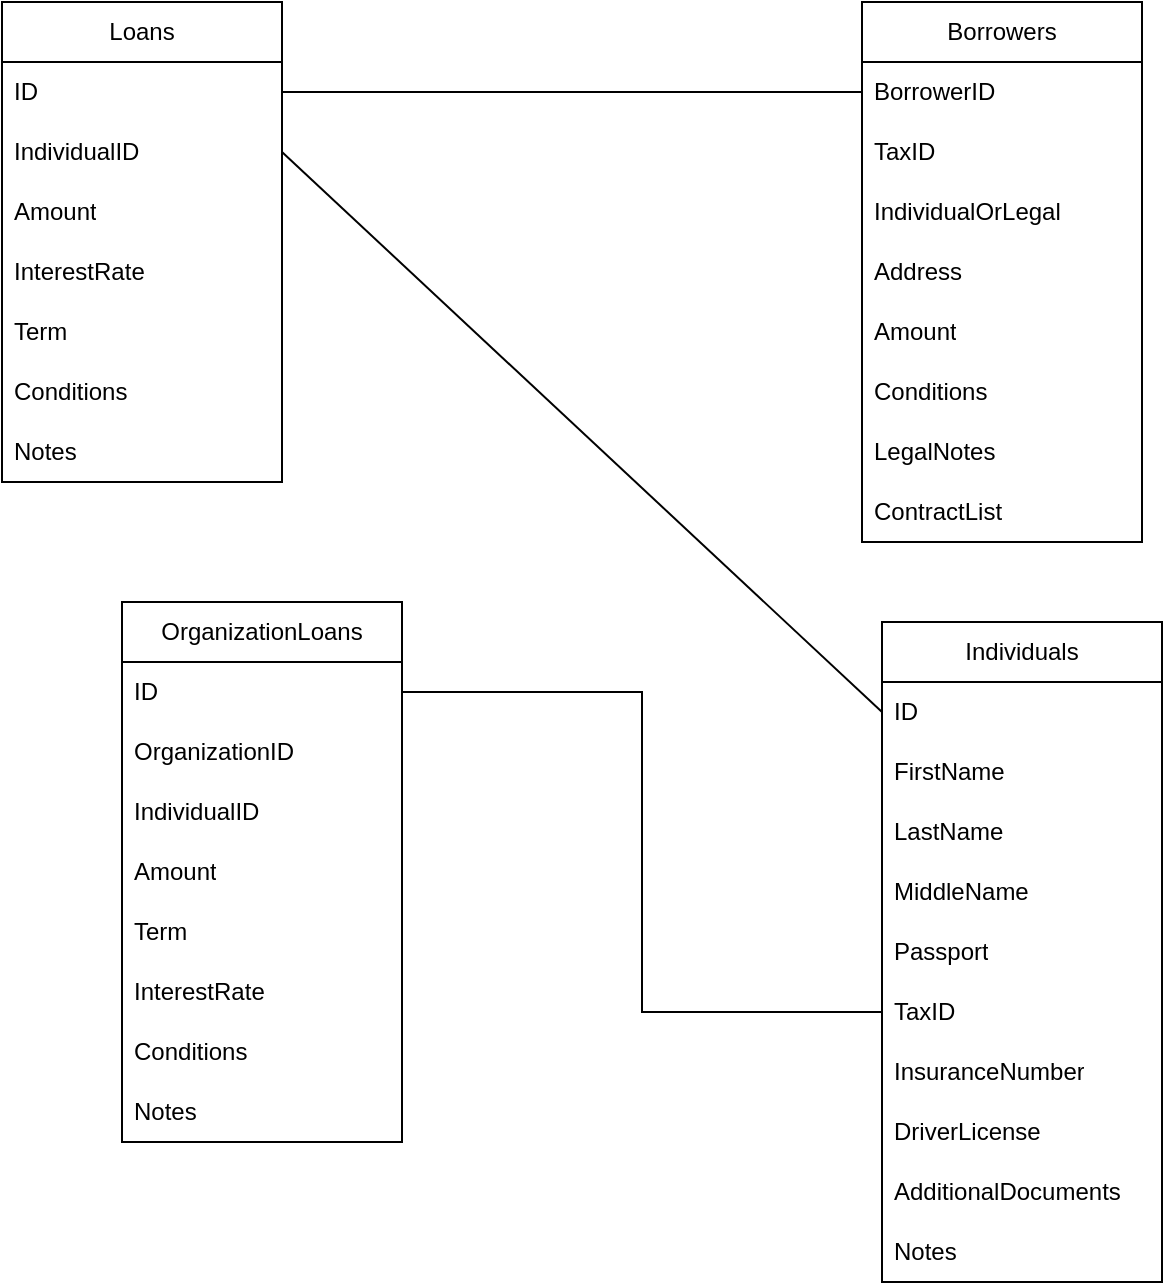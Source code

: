 <mxfile version="24.6.0" type="github">
  <diagram name="Page-1" id="-RTNdIWvxq6M6ljpx_E3">
    <mxGraphModel dx="880" dy="472" grid="1" gridSize="10" guides="1" tooltips="1" connect="1" arrows="1" fold="1" page="1" pageScale="1" pageWidth="850" pageHeight="1100" math="0" shadow="0">
      <root>
        <mxCell id="0" />
        <mxCell id="1" parent="0" />
        <mxCell id="cuQZ0N5BvSkfMC8Od-7L-6" value="Loans" style="swimlane;fontStyle=0;childLayout=stackLayout;horizontal=1;startSize=30;horizontalStack=0;resizeParent=1;resizeParentMax=0;resizeLast=0;collapsible=1;marginBottom=0;whiteSpace=wrap;html=1;" parent="1" vertex="1">
          <mxGeometry x="120" y="120" width="140" height="240" as="geometry" />
        </mxCell>
        <mxCell id="cuQZ0N5BvSkfMC8Od-7L-30" value="ID" style="text;strokeColor=none;fillColor=none;align=left;verticalAlign=middle;spacingLeft=4;spacingRight=4;overflow=hidden;points=[[0,0.5],[1,0.5]];portConstraint=eastwest;rotatable=0;whiteSpace=wrap;html=1;" parent="cuQZ0N5BvSkfMC8Od-7L-6" vertex="1">
          <mxGeometry y="30" width="140" height="30" as="geometry" />
        </mxCell>
        <mxCell id="cuQZ0N5BvSkfMC8Od-7L-31" value="IndividualID" style="text;strokeColor=none;fillColor=none;align=left;verticalAlign=middle;spacingLeft=4;spacingRight=4;overflow=hidden;points=[[0,0.5],[1,0.5]];portConstraint=eastwest;rotatable=0;whiteSpace=wrap;html=1;" parent="cuQZ0N5BvSkfMC8Od-7L-6" vertex="1">
          <mxGeometry y="60" width="140" height="30" as="geometry" />
        </mxCell>
        <mxCell id="cuQZ0N5BvSkfMC8Od-7L-7" value="Amount" style="text;strokeColor=none;fillColor=none;align=left;verticalAlign=middle;spacingLeft=4;spacingRight=4;overflow=hidden;points=[[0,0.5],[1,0.5]];portConstraint=eastwest;rotatable=0;whiteSpace=wrap;html=1;" parent="cuQZ0N5BvSkfMC8Od-7L-6" vertex="1">
          <mxGeometry y="90" width="140" height="30" as="geometry" />
        </mxCell>
        <mxCell id="cuQZ0N5BvSkfMC8Od-7L-8" value="InterestRate" style="text;strokeColor=none;fillColor=none;align=left;verticalAlign=middle;spacingLeft=4;spacingRight=4;overflow=hidden;points=[[0,0.5],[1,0.5]];portConstraint=eastwest;rotatable=0;whiteSpace=wrap;html=1;" parent="cuQZ0N5BvSkfMC8Od-7L-6" vertex="1">
          <mxGeometry y="120" width="140" height="30" as="geometry" />
        </mxCell>
        <mxCell id="cuQZ0N5BvSkfMC8Od-7L-9" value="Term" style="text;strokeColor=none;fillColor=none;align=left;verticalAlign=middle;spacingLeft=4;spacingRight=4;overflow=hidden;points=[[0,0.5],[1,0.5]];portConstraint=eastwest;rotatable=0;whiteSpace=wrap;html=1;" parent="cuQZ0N5BvSkfMC8Od-7L-6" vertex="1">
          <mxGeometry y="150" width="140" height="30" as="geometry" />
        </mxCell>
        <mxCell id="cuQZ0N5BvSkfMC8Od-7L-22" value="Conditions" style="text;strokeColor=none;fillColor=none;align=left;verticalAlign=middle;spacingLeft=4;spacingRight=4;overflow=hidden;points=[[0,0.5],[1,0.5]];portConstraint=eastwest;rotatable=0;whiteSpace=wrap;html=1;" parent="cuQZ0N5BvSkfMC8Od-7L-6" vertex="1">
          <mxGeometry y="180" width="140" height="30" as="geometry" />
        </mxCell>
        <mxCell id="cuQZ0N5BvSkfMC8Od-7L-23" value="Notes" style="text;strokeColor=none;fillColor=none;align=left;verticalAlign=middle;spacingLeft=4;spacingRight=4;overflow=hidden;points=[[0,0.5],[1,0.5]];portConstraint=eastwest;rotatable=0;whiteSpace=wrap;html=1;" parent="cuQZ0N5BvSkfMC8Od-7L-6" vertex="1">
          <mxGeometry y="210" width="140" height="30" as="geometry" />
        </mxCell>
        <mxCell id="cuQZ0N5BvSkfMC8Od-7L-10" value="OrganizationLoans" style="swimlane;fontStyle=0;childLayout=stackLayout;horizontal=1;startSize=30;horizontalStack=0;resizeParent=1;resizeParentMax=0;resizeLast=0;collapsible=1;marginBottom=0;whiteSpace=wrap;html=1;" parent="1" vertex="1">
          <mxGeometry x="180" y="420" width="140" height="270" as="geometry" />
        </mxCell>
        <mxCell id="cuQZ0N5BvSkfMC8Od-7L-11" value="ID" style="text;strokeColor=none;fillColor=none;align=left;verticalAlign=middle;spacingLeft=4;spacingRight=4;overflow=hidden;points=[[0,0.5],[1,0.5]];portConstraint=eastwest;rotatable=0;whiteSpace=wrap;html=1;" parent="cuQZ0N5BvSkfMC8Od-7L-10" vertex="1">
          <mxGeometry y="30" width="140" height="30" as="geometry" />
        </mxCell>
        <mxCell id="cuQZ0N5BvSkfMC8Od-7L-12" value="OrganizationID" style="text;strokeColor=none;fillColor=none;align=left;verticalAlign=middle;spacingLeft=4;spacingRight=4;overflow=hidden;points=[[0,0.5],[1,0.5]];portConstraint=eastwest;rotatable=0;whiteSpace=wrap;html=1;" parent="cuQZ0N5BvSkfMC8Od-7L-10" vertex="1">
          <mxGeometry y="60" width="140" height="30" as="geometry" />
        </mxCell>
        <mxCell id="cuQZ0N5BvSkfMC8Od-7L-13" value="IndividualID" style="text;strokeColor=none;fillColor=none;align=left;verticalAlign=middle;spacingLeft=4;spacingRight=4;overflow=hidden;points=[[0,0.5],[1,0.5]];portConstraint=eastwest;rotatable=0;whiteSpace=wrap;html=1;" parent="cuQZ0N5BvSkfMC8Od-7L-10" vertex="1">
          <mxGeometry y="90" width="140" height="30" as="geometry" />
        </mxCell>
        <mxCell id="cuQZ0N5BvSkfMC8Od-7L-32" value="Amount" style="text;strokeColor=none;fillColor=none;align=left;verticalAlign=middle;spacingLeft=4;spacingRight=4;overflow=hidden;points=[[0,0.5],[1,0.5]];portConstraint=eastwest;rotatable=0;whiteSpace=wrap;html=1;" parent="cuQZ0N5BvSkfMC8Od-7L-10" vertex="1">
          <mxGeometry y="120" width="140" height="30" as="geometry" />
        </mxCell>
        <mxCell id="cuQZ0N5BvSkfMC8Od-7L-33" value="Term" style="text;strokeColor=none;fillColor=none;align=left;verticalAlign=middle;spacingLeft=4;spacingRight=4;overflow=hidden;points=[[0,0.5],[1,0.5]];portConstraint=eastwest;rotatable=0;whiteSpace=wrap;html=1;" parent="cuQZ0N5BvSkfMC8Od-7L-10" vertex="1">
          <mxGeometry y="150" width="140" height="30" as="geometry" />
        </mxCell>
        <mxCell id="cuQZ0N5BvSkfMC8Od-7L-34" value="InterestRate" style="text;strokeColor=none;fillColor=none;align=left;verticalAlign=middle;spacingLeft=4;spacingRight=4;overflow=hidden;points=[[0,0.5],[1,0.5]];portConstraint=eastwest;rotatable=0;whiteSpace=wrap;html=1;" parent="cuQZ0N5BvSkfMC8Od-7L-10" vertex="1">
          <mxGeometry y="180" width="140" height="30" as="geometry" />
        </mxCell>
        <mxCell id="cuQZ0N5BvSkfMC8Od-7L-35" value="Conditions" style="text;strokeColor=none;fillColor=none;align=left;verticalAlign=middle;spacingLeft=4;spacingRight=4;overflow=hidden;points=[[0,0.5],[1,0.5]];portConstraint=eastwest;rotatable=0;whiteSpace=wrap;html=1;" parent="cuQZ0N5BvSkfMC8Od-7L-10" vertex="1">
          <mxGeometry y="210" width="140" height="30" as="geometry" />
        </mxCell>
        <mxCell id="cuQZ0N5BvSkfMC8Od-7L-36" value="Notes" style="text;strokeColor=none;fillColor=none;align=left;verticalAlign=middle;spacingLeft=4;spacingRight=4;overflow=hidden;points=[[0,0.5],[1,0.5]];portConstraint=eastwest;rotatable=0;whiteSpace=wrap;html=1;" parent="cuQZ0N5BvSkfMC8Od-7L-10" vertex="1">
          <mxGeometry y="240" width="140" height="30" as="geometry" />
        </mxCell>
        <mxCell id="cuQZ0N5BvSkfMC8Od-7L-14" value="Individuals" style="swimlane;fontStyle=0;childLayout=stackLayout;horizontal=1;startSize=30;horizontalStack=0;resizeParent=1;resizeParentMax=0;resizeLast=0;collapsible=1;marginBottom=0;whiteSpace=wrap;html=1;" parent="1" vertex="1">
          <mxGeometry x="560" y="430" width="140" height="330" as="geometry" />
        </mxCell>
        <mxCell id="cuQZ0N5BvSkfMC8Od-7L-15" value="ID" style="text;strokeColor=none;fillColor=none;align=left;verticalAlign=middle;spacingLeft=4;spacingRight=4;overflow=hidden;points=[[0,0.5],[1,0.5]];portConstraint=eastwest;rotatable=0;whiteSpace=wrap;html=1;" parent="cuQZ0N5BvSkfMC8Od-7L-14" vertex="1">
          <mxGeometry y="30" width="140" height="30" as="geometry" />
        </mxCell>
        <mxCell id="cuQZ0N5BvSkfMC8Od-7L-16" value="FirstName" style="text;strokeColor=none;fillColor=none;align=left;verticalAlign=middle;spacingLeft=4;spacingRight=4;overflow=hidden;points=[[0,0.5],[1,0.5]];portConstraint=eastwest;rotatable=0;whiteSpace=wrap;html=1;" parent="cuQZ0N5BvSkfMC8Od-7L-14" vertex="1">
          <mxGeometry y="60" width="140" height="30" as="geometry" />
        </mxCell>
        <mxCell id="cuQZ0N5BvSkfMC8Od-7L-17" value="LastName" style="text;strokeColor=none;fillColor=none;align=left;verticalAlign=middle;spacingLeft=4;spacingRight=4;overflow=hidden;points=[[0,0.5],[1,0.5]];portConstraint=eastwest;rotatable=0;whiteSpace=wrap;html=1;" parent="cuQZ0N5BvSkfMC8Od-7L-14" vertex="1">
          <mxGeometry y="90" width="140" height="30" as="geometry" />
        </mxCell>
        <mxCell id="cuQZ0N5BvSkfMC8Od-7L-37" value="MiddleName" style="text;strokeColor=none;fillColor=none;align=left;verticalAlign=middle;spacingLeft=4;spacingRight=4;overflow=hidden;points=[[0,0.5],[1,0.5]];portConstraint=eastwest;rotatable=0;whiteSpace=wrap;html=1;" parent="cuQZ0N5BvSkfMC8Od-7L-14" vertex="1">
          <mxGeometry y="120" width="140" height="30" as="geometry" />
        </mxCell>
        <mxCell id="cuQZ0N5BvSkfMC8Od-7L-38" value="Passport" style="text;strokeColor=none;fillColor=none;align=left;verticalAlign=middle;spacingLeft=4;spacingRight=4;overflow=hidden;points=[[0,0.5],[1,0.5]];portConstraint=eastwest;rotatable=0;whiteSpace=wrap;html=1;" parent="cuQZ0N5BvSkfMC8Od-7L-14" vertex="1">
          <mxGeometry y="150" width="140" height="30" as="geometry" />
        </mxCell>
        <mxCell id="cuQZ0N5BvSkfMC8Od-7L-39" value="TaxID" style="text;strokeColor=none;fillColor=none;align=left;verticalAlign=middle;spacingLeft=4;spacingRight=4;overflow=hidden;points=[[0,0.5],[1,0.5]];portConstraint=eastwest;rotatable=0;whiteSpace=wrap;html=1;" parent="cuQZ0N5BvSkfMC8Od-7L-14" vertex="1">
          <mxGeometry y="180" width="140" height="30" as="geometry" />
        </mxCell>
        <mxCell id="cuQZ0N5BvSkfMC8Od-7L-40" value="InsuranceNumber" style="text;strokeColor=none;fillColor=none;align=left;verticalAlign=middle;spacingLeft=4;spacingRight=4;overflow=hidden;points=[[0,0.5],[1,0.5]];portConstraint=eastwest;rotatable=0;whiteSpace=wrap;html=1;" parent="cuQZ0N5BvSkfMC8Od-7L-14" vertex="1">
          <mxGeometry y="210" width="140" height="30" as="geometry" />
        </mxCell>
        <mxCell id="cuQZ0N5BvSkfMC8Od-7L-41" value="DriverLicense" style="text;strokeColor=none;fillColor=none;align=left;verticalAlign=middle;spacingLeft=4;spacingRight=4;overflow=hidden;points=[[0,0.5],[1,0.5]];portConstraint=eastwest;rotatable=0;whiteSpace=wrap;html=1;" parent="cuQZ0N5BvSkfMC8Od-7L-14" vertex="1">
          <mxGeometry y="240" width="140" height="30" as="geometry" />
        </mxCell>
        <mxCell id="cuQZ0N5BvSkfMC8Od-7L-42" value="AdditionalDocuments" style="text;strokeColor=none;fillColor=none;align=left;verticalAlign=middle;spacingLeft=4;spacingRight=4;overflow=hidden;points=[[0,0.5],[1,0.5]];portConstraint=eastwest;rotatable=0;whiteSpace=wrap;html=1;" parent="cuQZ0N5BvSkfMC8Od-7L-14" vertex="1">
          <mxGeometry y="270" width="140" height="30" as="geometry" />
        </mxCell>
        <mxCell id="cuQZ0N5BvSkfMC8Od-7L-43" value="Notes" style="text;strokeColor=none;fillColor=none;align=left;verticalAlign=middle;spacingLeft=4;spacingRight=4;overflow=hidden;points=[[0,0.5],[1,0.5]];portConstraint=eastwest;rotatable=0;whiteSpace=wrap;html=1;" parent="cuQZ0N5BvSkfMC8Od-7L-14" vertex="1">
          <mxGeometry y="300" width="140" height="30" as="geometry" />
        </mxCell>
        <mxCell id="cuQZ0N5BvSkfMC8Od-7L-18" value="Borrowers" style="swimlane;fontStyle=0;childLayout=stackLayout;horizontal=1;startSize=30;horizontalStack=0;resizeParent=1;resizeParentMax=0;resizeLast=0;collapsible=1;marginBottom=0;whiteSpace=wrap;html=1;" parent="1" vertex="1">
          <mxGeometry x="550" y="120" width="140" height="270" as="geometry" />
        </mxCell>
        <mxCell id="cuQZ0N5BvSkfMC8Od-7L-19" value="BorrowerID" style="text;strokeColor=none;fillColor=none;align=left;verticalAlign=middle;spacingLeft=4;spacingRight=4;overflow=hidden;points=[[0,0.5],[1,0.5]];portConstraint=eastwest;rotatable=0;whiteSpace=wrap;html=1;" parent="cuQZ0N5BvSkfMC8Od-7L-18" vertex="1">
          <mxGeometry y="30" width="140" height="30" as="geometry" />
        </mxCell>
        <mxCell id="cuQZ0N5BvSkfMC8Od-7L-20" value="TaxID" style="text;strokeColor=none;fillColor=none;align=left;verticalAlign=middle;spacingLeft=4;spacingRight=4;overflow=hidden;points=[[0,0.5],[1,0.5]];portConstraint=eastwest;rotatable=0;whiteSpace=wrap;html=1;" parent="cuQZ0N5BvSkfMC8Od-7L-18" vertex="1">
          <mxGeometry y="60" width="140" height="30" as="geometry" />
        </mxCell>
        <mxCell id="cuQZ0N5BvSkfMC8Od-7L-21" value="IndividualOrLegal" style="text;strokeColor=none;fillColor=none;align=left;verticalAlign=middle;spacingLeft=4;spacingRight=4;overflow=hidden;points=[[0,0.5],[1,0.5]];portConstraint=eastwest;rotatable=0;whiteSpace=wrap;html=1;" parent="cuQZ0N5BvSkfMC8Od-7L-18" vertex="1">
          <mxGeometry y="90" width="140" height="30" as="geometry" />
        </mxCell>
        <mxCell id="cuQZ0N5BvSkfMC8Od-7L-24" value="Address" style="text;strokeColor=none;fillColor=none;align=left;verticalAlign=middle;spacingLeft=4;spacingRight=4;overflow=hidden;points=[[0,0.5],[1,0.5]];portConstraint=eastwest;rotatable=0;whiteSpace=wrap;html=1;" parent="cuQZ0N5BvSkfMC8Od-7L-18" vertex="1">
          <mxGeometry y="120" width="140" height="30" as="geometry" />
        </mxCell>
        <mxCell id="cuQZ0N5BvSkfMC8Od-7L-26" value="Amount" style="text;strokeColor=none;fillColor=none;align=left;verticalAlign=middle;spacingLeft=4;spacingRight=4;overflow=hidden;points=[[0,0.5],[1,0.5]];portConstraint=eastwest;rotatable=0;whiteSpace=wrap;html=1;" parent="cuQZ0N5BvSkfMC8Od-7L-18" vertex="1">
          <mxGeometry y="150" width="140" height="30" as="geometry" />
        </mxCell>
        <mxCell id="cuQZ0N5BvSkfMC8Od-7L-27" value="Conditions" style="text;strokeColor=none;fillColor=none;align=left;verticalAlign=middle;spacingLeft=4;spacingRight=4;overflow=hidden;points=[[0,0.5],[1,0.5]];portConstraint=eastwest;rotatable=0;whiteSpace=wrap;html=1;" parent="cuQZ0N5BvSkfMC8Od-7L-18" vertex="1">
          <mxGeometry y="180" width="140" height="30" as="geometry" />
        </mxCell>
        <mxCell id="cuQZ0N5BvSkfMC8Od-7L-28" value="LegalNotes" style="text;strokeColor=none;fillColor=none;align=left;verticalAlign=middle;spacingLeft=4;spacingRight=4;overflow=hidden;points=[[0,0.5],[1,0.5]];portConstraint=eastwest;rotatable=0;whiteSpace=wrap;html=1;" parent="cuQZ0N5BvSkfMC8Od-7L-18" vertex="1">
          <mxGeometry y="210" width="140" height="30" as="geometry" />
        </mxCell>
        <mxCell id="cuQZ0N5BvSkfMC8Od-7L-29" value="ContractList" style="text;strokeColor=none;fillColor=none;align=left;verticalAlign=middle;spacingLeft=4;spacingRight=4;overflow=hidden;points=[[0,0.5],[1,0.5]];portConstraint=eastwest;rotatable=0;whiteSpace=wrap;html=1;" parent="cuQZ0N5BvSkfMC8Od-7L-18" vertex="1">
          <mxGeometry y="240" width="140" height="30" as="geometry" />
        </mxCell>
        <mxCell id="cuQZ0N5BvSkfMC8Od-7L-44" value="" style="endArrow=none;html=1;rounded=0;" parent="1" source="cuQZ0N5BvSkfMC8Od-7L-30" target="cuQZ0N5BvSkfMC8Od-7L-19" edge="1">
          <mxGeometry width="50" height="50" relative="1" as="geometry">
            <mxPoint x="400" y="340" as="sourcePoint" />
            <mxPoint x="450" y="290" as="targetPoint" />
            <Array as="points" />
          </mxGeometry>
        </mxCell>
        <mxCell id="cuQZ0N5BvSkfMC8Od-7L-45" value="" style="endArrow=none;html=1;rounded=0;exitX=1;exitY=0.5;exitDx=0;exitDy=0;entryX=0;entryY=0.5;entryDx=0;entryDy=0;" parent="1" source="cuQZ0N5BvSkfMC8Od-7L-31" target="cuQZ0N5BvSkfMC8Od-7L-15" edge="1">
          <mxGeometry width="50" height="50" relative="1" as="geometry">
            <mxPoint x="400" y="440" as="sourcePoint" />
            <mxPoint x="450" y="390" as="targetPoint" />
          </mxGeometry>
        </mxCell>
        <mxCell id="cuQZ0N5BvSkfMC8Od-7L-47" value="" style="endArrow=none;html=1;rounded=0;exitX=1;exitY=0.5;exitDx=0;exitDy=0;entryX=0;entryY=0.5;entryDx=0;entryDy=0;" parent="1" source="cuQZ0N5BvSkfMC8Od-7L-11" target="cuQZ0N5BvSkfMC8Od-7L-39" edge="1">
          <mxGeometry width="50" height="50" relative="1" as="geometry">
            <mxPoint x="400" y="590" as="sourcePoint" />
            <mxPoint x="450" y="540" as="targetPoint" />
            <Array as="points">
              <mxPoint x="440" y="465" />
              <mxPoint x="440" y="625" />
            </Array>
          </mxGeometry>
        </mxCell>
      </root>
    </mxGraphModel>
  </diagram>
</mxfile>
